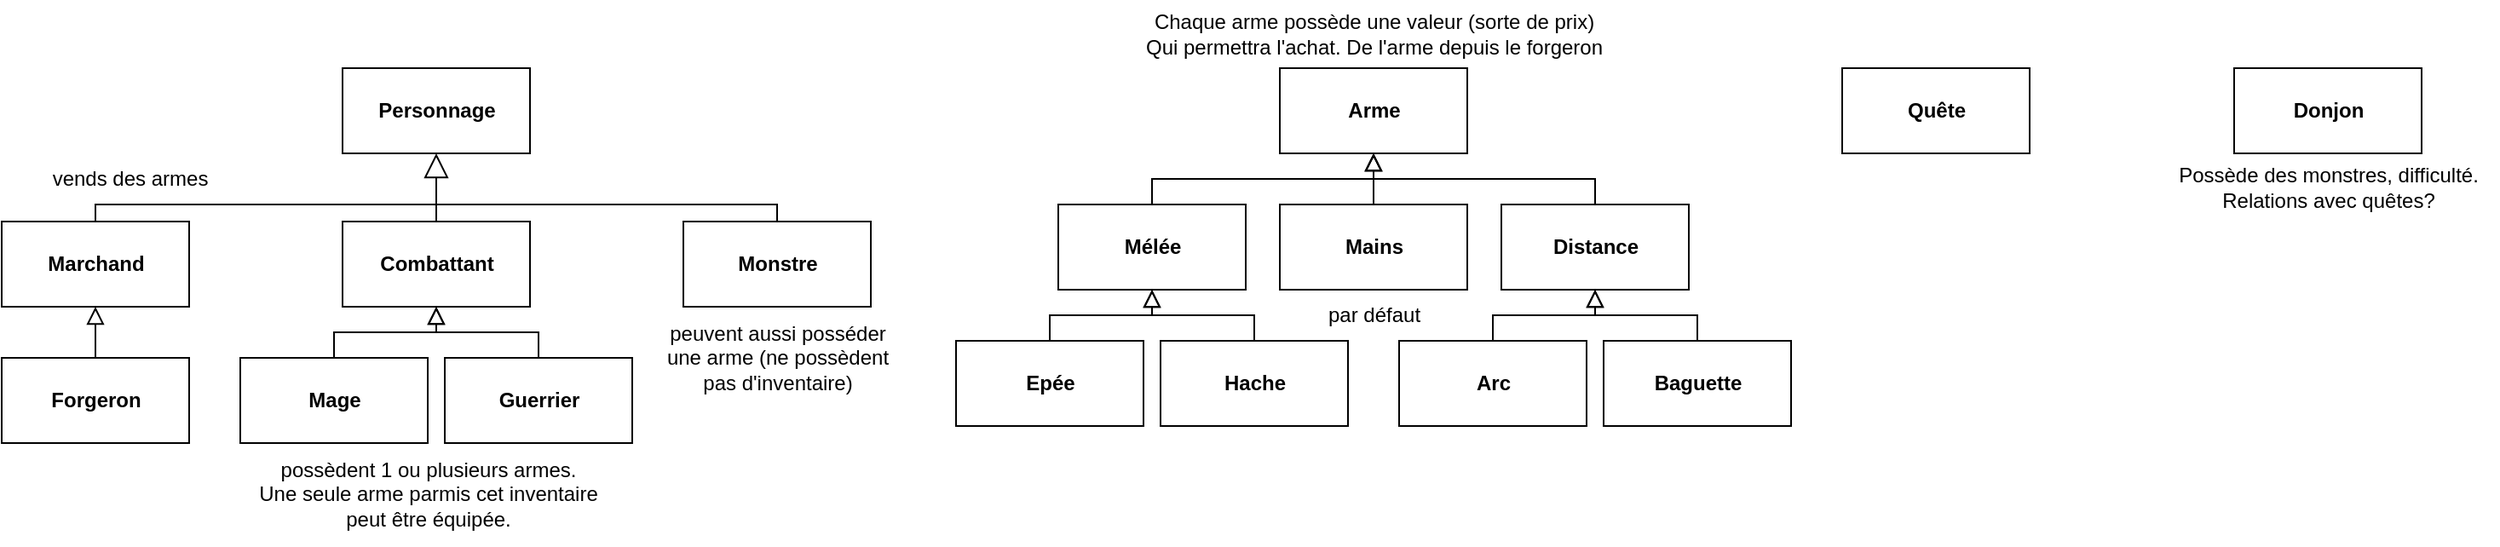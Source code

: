 <mxfile>
    <diagram id="22o8SRH5cAKpqP91V_NG" name="Page-1">
        <mxGraphModel dx="1999" dy="1699" grid="1" gridSize="10" guides="1" tooltips="1" connect="1" arrows="1" fold="1" page="1" pageScale="1" pageWidth="1100" pageHeight="1100" background="#ffffff" math="0" shadow="0">
            <root>
                <mxCell id="0"/>
                <mxCell id="1" parent="0"/>
                <mxCell id="14" value="Personnage" style="html=1;fontStyle=1" parent="1" vertex="1">
                    <mxGeometry x="-700" y="30" width="110" height="50" as="geometry"/>
                </mxCell>
                <mxCell id="15" value="Mage&lt;span style=&quot;color: rgba(0, 0, 0, 0); font-family: monospace; font-size: 0px; font-weight: 400; text-align: start;&quot;&gt;%3CmxGraphModel%3E%3Croot%3E%3CmxCell%20id%3D%220%22%2F%3E%3CmxCell%20id%3D%221%22%20parent%3D%220%22%2F%3E%3CmxCell%20id%3D%222%22%20value%3D%22M%C3%A9tier%22%20style%3D%22html%3D1%3BfontStyle%3D1%22%20vertex%3D%221%22%20parent%3D%221%22%3E%3CmxGeometry%20x%3D%22-660%22%20y%3D%2240%22%20width%3D%22110%22%20height%3D%2250%22%20as%3D%22geometry%22%2F%3E%3C%2FmxCell%3E%3C%2Froot%3E%3C%2FmxGraphModel%3E&lt;/span&gt;" style="html=1;fontStyle=1" parent="1" vertex="1">
                    <mxGeometry x="-760" y="200" width="110" height="50" as="geometry"/>
                </mxCell>
                <mxCell id="16" value="Guerrier" style="html=1;fontStyle=1" parent="1" vertex="1">
                    <mxGeometry x="-640" y="200" width="110" height="50" as="geometry"/>
                </mxCell>
                <mxCell id="17" value="Marchand" style="html=1;fontStyle=1" parent="1" vertex="1">
                    <mxGeometry x="-900" y="120" width="110" height="50" as="geometry"/>
                </mxCell>
                <mxCell id="18" value="vends des armes" style="text;html=1;align=center;verticalAlign=middle;resizable=0;points=[];autosize=1;strokeColor=none;fillColor=none;" parent="1" vertex="1">
                    <mxGeometry x="-880" y="80" width="110" height="30" as="geometry"/>
                </mxCell>
                <mxCell id="19" value="Monstre" style="html=1;fontStyle=1" parent="1" vertex="1">
                    <mxGeometry x="-500" y="120" width="110" height="50" as="geometry"/>
                </mxCell>
                <mxCell id="20" value="Arme" style="html=1;fontStyle=1" parent="1" vertex="1">
                    <mxGeometry x="-150" y="30" width="110" height="50" as="geometry"/>
                </mxCell>
                <mxCell id="21" value="Mélée" style="html=1;fontStyle=1" parent="1" vertex="1">
                    <mxGeometry x="-280" y="110" width="110" height="50" as="geometry"/>
                </mxCell>
                <mxCell id="22" value="Distance" style="html=1;fontStyle=1" parent="1" vertex="1">
                    <mxGeometry x="-20" y="110" width="110" height="50" as="geometry"/>
                </mxCell>
                <mxCell id="25" value="Arc" style="html=1;fontStyle=1" parent="1" vertex="1">
                    <mxGeometry x="-80" y="190" width="110" height="50" as="geometry"/>
                </mxCell>
                <mxCell id="26" value="Baguette" style="html=1;fontStyle=1" parent="1" vertex="1">
                    <mxGeometry x="40" y="190" width="110" height="50" as="geometry"/>
                </mxCell>
                <mxCell id="27" value="Epée" style="html=1;fontStyle=1" parent="1" vertex="1">
                    <mxGeometry x="-340" y="190" width="110" height="50" as="geometry"/>
                </mxCell>
                <mxCell id="28" value="Hache" style="html=1;fontStyle=1" parent="1" vertex="1">
                    <mxGeometry x="-220" y="190" width="110" height="50" as="geometry"/>
                </mxCell>
                <mxCell id="29" value="Quête" style="html=1;fontStyle=1" parent="1" vertex="1">
                    <mxGeometry x="180" y="30" width="110" height="50" as="geometry"/>
                </mxCell>
                <mxCell id="30" value="Combattant" style="html=1;fontStyle=1" parent="1" vertex="1">
                    <mxGeometry x="-700" y="120" width="110" height="50" as="geometry"/>
                </mxCell>
                <mxCell id="31" value="Forgeron" style="html=1;fontStyle=1" parent="1" vertex="1">
                    <mxGeometry x="-900" y="200" width="110" height="50" as="geometry"/>
                </mxCell>
                <mxCell id="32" value="" style="endArrow=block;endFill=0;endSize=12;html=1;entryX=0.5;entryY=1;entryDx=0;entryDy=0;" parent="1" source="30" target="14" edge="1">
                    <mxGeometry width="160" relative="1" as="geometry">
                        <mxPoint x="-400" y="210" as="sourcePoint"/>
                        <mxPoint x="-530" y="110" as="targetPoint"/>
                    </mxGeometry>
                </mxCell>
                <mxCell id="33" value="" style="endArrow=none;html=1;rounded=0;exitX=0.5;exitY=0;exitDx=0;exitDy=0;" parent="1" source="19" edge="1">
                    <mxGeometry relative="1" as="geometry">
                        <mxPoint x="-490" y="70" as="sourcePoint"/>
                        <mxPoint x="-645" y="110" as="targetPoint"/>
                        <Array as="points">
                            <mxPoint x="-445" y="110"/>
                        </Array>
                    </mxGeometry>
                </mxCell>
                <mxCell id="34" value="" style="endArrow=none;html=1;rounded=0;exitX=0.5;exitY=0;exitDx=0;exitDy=0;" parent="1" source="17" edge="1">
                    <mxGeometry relative="1" as="geometry">
                        <mxPoint x="-770" y="370" as="sourcePoint"/>
                        <mxPoint x="-640" y="110" as="targetPoint"/>
                        <Array as="points">
                            <mxPoint x="-845" y="110"/>
                        </Array>
                    </mxGeometry>
                </mxCell>
                <mxCell id="36" value="" style="edgeStyle=elbowEdgeStyle;elbow=vertical;endArrow=block;html=1;curved=0;rounded=0;endSize=8;startSize=8;entryX=0.5;entryY=1;entryDx=0;entryDy=0;endFill=0;" parent="1" source="15" target="30" edge="1">
                    <mxGeometry width="50" height="50" relative="1" as="geometry">
                        <mxPoint x="-770" y="380" as="sourcePoint"/>
                        <mxPoint x="-720" y="330" as="targetPoint"/>
                    </mxGeometry>
                </mxCell>
                <mxCell id="37" value="" style="edgeStyle=elbowEdgeStyle;elbow=vertical;endArrow=block;html=1;curved=0;rounded=0;endSize=8;startSize=8;entryX=0.5;entryY=1;entryDx=0;entryDy=0;endFill=0;" parent="1" source="16" target="30" edge="1">
                    <mxGeometry width="50" height="50" relative="1" as="geometry">
                        <mxPoint x="-695" y="220" as="sourcePoint"/>
                        <mxPoint x="-635" y="190" as="targetPoint"/>
                    </mxGeometry>
                </mxCell>
                <mxCell id="38" value="" style="edgeStyle=elbowEdgeStyle;elbow=vertical;endArrow=block;html=1;curved=0;rounded=0;endSize=8;startSize=8;entryX=0.5;entryY=1;entryDx=0;entryDy=0;exitX=0.5;exitY=0;exitDx=0;exitDy=0;endFill=0;" parent="1" source="31" target="17" edge="1">
                    <mxGeometry width="50" height="50" relative="1" as="geometry">
                        <mxPoint x="-840" y="210" as="sourcePoint"/>
                        <mxPoint x="-780" y="180" as="targetPoint"/>
                    </mxGeometry>
                </mxCell>
                <mxCell id="39" value="" style="edgeStyle=elbowEdgeStyle;elbow=vertical;endArrow=block;html=1;curved=0;rounded=0;endSize=8;startSize=8;entryX=0.5;entryY=1;entryDx=0;entryDy=0;endFill=0;" parent="1" edge="1">
                    <mxGeometry width="50" height="50" relative="1" as="geometry">
                        <mxPoint x="-285" y="190" as="sourcePoint"/>
                        <mxPoint x="-225" y="160" as="targetPoint"/>
                    </mxGeometry>
                </mxCell>
                <mxCell id="40" value="" style="edgeStyle=elbowEdgeStyle;elbow=vertical;endArrow=block;html=1;curved=0;rounded=0;endSize=8;startSize=8;entryX=0.5;entryY=1;entryDx=0;entryDy=0;endFill=0;" parent="1" edge="1">
                    <mxGeometry width="50" height="50" relative="1" as="geometry">
                        <mxPoint x="-165" y="190" as="sourcePoint"/>
                        <mxPoint x="-225" y="160" as="targetPoint"/>
                    </mxGeometry>
                </mxCell>
                <mxCell id="42" value="" style="edgeStyle=elbowEdgeStyle;elbow=vertical;endArrow=block;html=1;curved=0;rounded=0;endSize=8;startSize=8;entryX=0.5;entryY=1;entryDx=0;entryDy=0;endFill=0;" parent="1" edge="1">
                    <mxGeometry width="50" height="50" relative="1" as="geometry">
                        <mxPoint x="-25" y="190" as="sourcePoint"/>
                        <mxPoint x="35" y="160" as="targetPoint"/>
                    </mxGeometry>
                </mxCell>
                <mxCell id="43" value="" style="edgeStyle=elbowEdgeStyle;elbow=vertical;endArrow=block;html=1;curved=0;rounded=0;endSize=8;startSize=8;entryX=0.5;entryY=1;entryDx=0;entryDy=0;endFill=0;" parent="1" edge="1">
                    <mxGeometry width="50" height="50" relative="1" as="geometry">
                        <mxPoint x="95" y="190" as="sourcePoint"/>
                        <mxPoint x="35" y="160" as="targetPoint"/>
                    </mxGeometry>
                </mxCell>
                <mxCell id="44" value="" style="edgeStyle=elbowEdgeStyle;elbow=vertical;endArrow=block;html=1;curved=0;rounded=0;endSize=8;startSize=8;entryX=0.5;entryY=1;entryDx=0;entryDy=0;exitX=0.5;exitY=0;exitDx=0;exitDy=0;endFill=0;" parent="1" source="21" edge="1">
                    <mxGeometry width="50" height="50" relative="1" as="geometry">
                        <mxPoint x="-155" y="110" as="sourcePoint"/>
                        <mxPoint x="-95" y="80" as="targetPoint"/>
                    </mxGeometry>
                </mxCell>
                <mxCell id="45" value="" style="edgeStyle=elbowEdgeStyle;elbow=vertical;endArrow=block;html=1;curved=0;rounded=0;endSize=8;startSize=8;entryX=0.5;entryY=1;entryDx=0;entryDy=0;exitX=0.5;exitY=0;exitDx=0;exitDy=0;endFill=0;" parent="1" source="22" edge="1">
                    <mxGeometry width="50" height="50" relative="1" as="geometry">
                        <mxPoint x="-35" y="110" as="sourcePoint"/>
                        <mxPoint x="-95" y="80" as="targetPoint"/>
                    </mxGeometry>
                </mxCell>
                <mxCell id="46" value="Mains" style="html=1;fontStyle=1" parent="1" vertex="1">
                    <mxGeometry x="-150" y="110" width="110" height="50" as="geometry"/>
                </mxCell>
                <mxCell id="47" value="" style="edgeStyle=elbowEdgeStyle;elbow=vertical;endArrow=block;html=1;curved=0;rounded=0;endSize=8;startSize=8;entryX=0.5;entryY=1;entryDx=0;entryDy=0;exitX=0.5;exitY=0;exitDx=0;exitDy=0;endFill=0;" parent="1" source="46" target="20" edge="1">
                    <mxGeometry width="50" height="50" relative="1" as="geometry">
                        <mxPoint x="-180" y="360" as="sourcePoint"/>
                        <mxPoint x="-50" y="330" as="targetPoint"/>
                    </mxGeometry>
                </mxCell>
                <mxCell id="48" value="par défaut" style="text;html=1;align=center;verticalAlign=middle;resizable=0;points=[];autosize=1;strokeColor=none;fillColor=none;" parent="1" vertex="1">
                    <mxGeometry x="-135" y="160" width="80" height="30" as="geometry"/>
                </mxCell>
                <mxCell id="49" value="Donjon" style="html=1;fontStyle=1" parent="1" vertex="1">
                    <mxGeometry x="410" y="30" width="110" height="50" as="geometry"/>
                </mxCell>
                <mxCell id="50" value="Possède des monstres, difficulté.&lt;br&gt;Relations avec quêtes?" style="text;html=1;align=center;verticalAlign=middle;resizable=0;points=[];autosize=1;strokeColor=none;fillColor=none;" parent="1" vertex="1">
                    <mxGeometry x="365" y="80" width="200" height="40" as="geometry"/>
                </mxCell>
                <mxCell id="51" value="possèdent 1 ou plusieurs armes.&lt;br&gt;Une seule arme parmis cet inventaire&lt;br&gt;peut être équipée." style="text;html=1;align=center;verticalAlign=middle;resizable=0;points=[];autosize=1;strokeColor=none;fillColor=none;" vertex="1" parent="1">
                    <mxGeometry x="-760" y="250" width="220" height="60" as="geometry"/>
                </mxCell>
                <mxCell id="52" value="peuvent aussi posséder&lt;br&gt;une arme (ne possèdent &lt;br&gt;pas d'inventaire)" style="text;html=1;align=center;verticalAlign=middle;resizable=0;points=[];autosize=1;strokeColor=none;fillColor=none;" vertex="1" parent="1">
                    <mxGeometry x="-520" y="170" width="150" height="60" as="geometry"/>
                </mxCell>
                <mxCell id="53" value="Chaque arme possède une valeur (sorte de prix)&lt;br&gt;Qui permettra l'achat. De l'arme depuis le forgeron" style="text;html=1;align=center;verticalAlign=middle;resizable=0;points=[];autosize=1;strokeColor=none;fillColor=none;" vertex="1" parent="1">
                    <mxGeometry x="-240" y="-10" width="290" height="40" as="geometry"/>
                </mxCell>
            </root>
        </mxGraphModel>
    </diagram>
</mxfile>